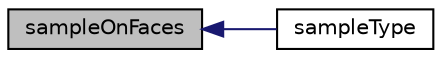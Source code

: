 digraph "sampleOnFaces"
{
  bgcolor="transparent";
  edge [fontname="Helvetica",fontsize="10",labelfontname="Helvetica",labelfontsize="10"];
  node [fontname="Helvetica",fontsize="10",shape=record];
  rankdir="LR";
  Node1 [label="sampleOnFaces",height=0.2,width=0.4,color="black", fillcolor="grey75", style="filled" fontcolor="black"];
  Node1 -> Node2 [dir="back",color="midnightblue",fontsize="10",style="solid",fontname="Helvetica"];
  Node2 [label="sampleType",height=0.2,width=0.4,color="black",URL="$classFoam_1_1discreteSurface.html#a6bf197a4f254f3ab647ae804b865498c",tooltip="Sample the volume field onto surface,. "];
}
